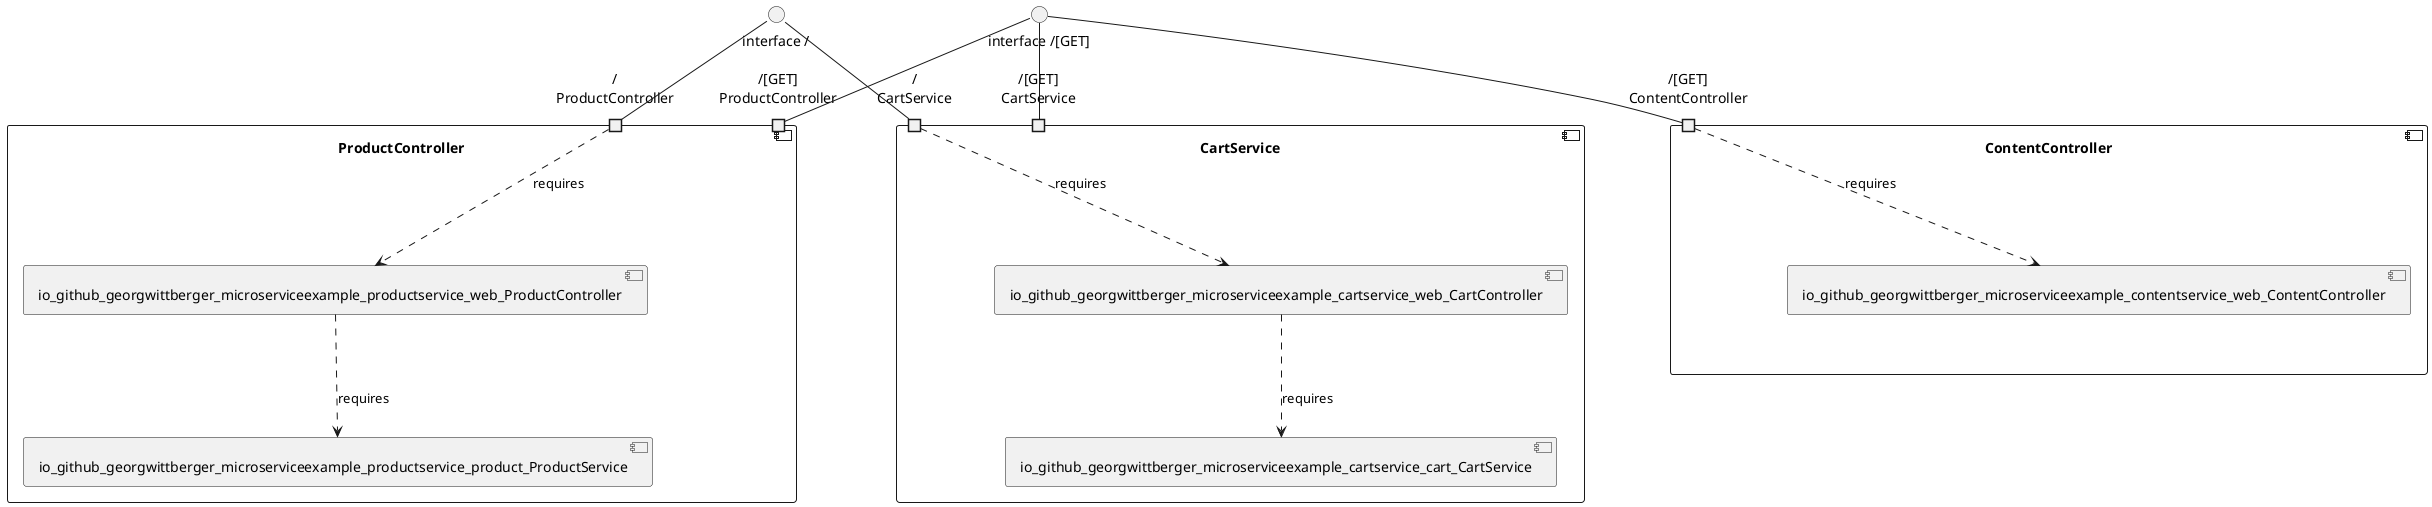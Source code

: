 @startuml
skinparam fixCircleLabelOverlapping true
component "CartService\n\n\n\n\n\n" {
[io_github_georgwittberger_microserviceexample_cartservice_web_CartController]
[io_github_georgwittberger_microserviceexample_cartservice_cart_CartService]
portin "/[GET]\nCartService"
portin "/\nCartService"
[io_github_georgwittberger_microserviceexample_cartservice_web_CartController]..>[io_github_georgwittberger_microserviceexample_cartservice_cart_CartService] : requires
"/\nCartService"..>[io_github_georgwittberger_microserviceexample_cartservice_web_CartController] : requires
}
"interface /"--"/\nCartService"
"interface /[GET]"--"/[GET]\nCartService"
component "ContentController\n\n\n\n\n\n" {
[io_github_georgwittberger_microserviceexample_contentservice_web_ContentController]
portin "/[GET]\nContentController"
"/[GET]\nContentController"..>[io_github_georgwittberger_microserviceexample_contentservice_web_ContentController] : requires
}
"interface /[GET]"--"/[GET]\nContentController"
component "ProductController\n\n\n\n\n\n" {
[io_github_georgwittberger_microserviceexample_productservice_web_ProductController]
[io_github_georgwittberger_microserviceexample_productservice_product_ProductService]
portin "/\nProductController"
portin "/[GET]\nProductController"
[io_github_georgwittberger_microserviceexample_productservice_web_ProductController]..>[io_github_georgwittberger_microserviceexample_productservice_product_ProductService] : requires
"/\nProductController"..>[io_github_georgwittberger_microserviceexample_productservice_web_ProductController] : requires
}
"interface /"--"/\nProductController"
"interface /[GET]"--"/[GET]\nProductController"

@enduml
